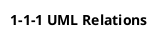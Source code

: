 @startuml
' Settings
' ============================

' use +,#,- instead of icons
'skinparam classAttributeIconSize 0

' horizontal distance in px
' skinparam nodesep 60 

' vertical distance in px
' skinparam ranksep 50

' use only straight lines (ortho/polyline)
skinparam linetype ortho

' title
title 1-1-1 UML Relations



' Abstract Classes
' ============================




' Concrete Classes
' ============================





' Relations
' ================================



@enduml